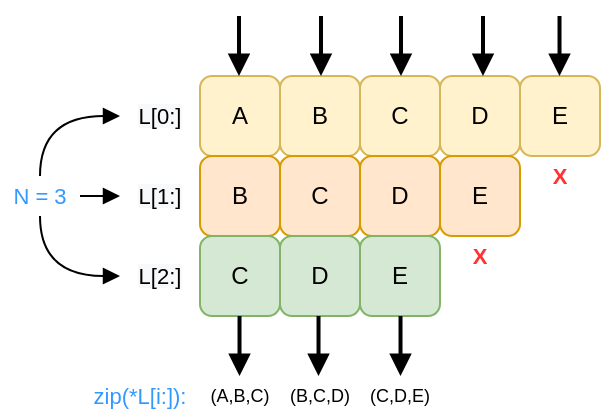 <mxfile version="14.3.1" type="device"><diagram id="AsMJYecyTvnDEq5ek6F_" name="Page-1"><mxGraphModel dx="788" dy="512" grid="1" gridSize="10" guides="1" tooltips="1" connect="1" arrows="1" fold="1" page="1" pageScale="1" pageWidth="850" pageHeight="1100" math="0" shadow="0"><root><mxCell id="0"/><mxCell id="1" parent="0"/><mxCell id="Rt0iTg3YiNNPuomOSWBv-2" value="A" style="rounded=1;whiteSpace=wrap;html=1;fillColor=#fff2cc;strokeColor=#d6b656;" vertex="1" parent="1"><mxGeometry x="160" y="200" width="40" height="40" as="geometry"/></mxCell><mxCell id="Rt0iTg3YiNNPuomOSWBv-3" value="B" style="rounded=1;whiteSpace=wrap;html=1;fillColor=#fff2cc;strokeColor=#d6b656;" vertex="1" parent="1"><mxGeometry x="200" y="200" width="40" height="40" as="geometry"/></mxCell><mxCell id="Rt0iTg3YiNNPuomOSWBv-4" value="C" style="rounded=1;whiteSpace=wrap;html=1;fillColor=#fff2cc;strokeColor=#d6b656;" vertex="1" parent="1"><mxGeometry x="240" y="200" width="40" height="40" as="geometry"/></mxCell><mxCell id="Rt0iTg3YiNNPuomOSWBv-5" value="D" style="rounded=1;whiteSpace=wrap;html=1;fillColor=#fff2cc;strokeColor=#d6b656;" vertex="1" parent="1"><mxGeometry x="280" y="200" width="40" height="40" as="geometry"/></mxCell><mxCell id="Rt0iTg3YiNNPuomOSWBv-6" value="E" style="rounded=1;whiteSpace=wrap;html=1;fillColor=#fff2cc;strokeColor=#d6b656;" vertex="1" parent="1"><mxGeometry x="320" y="200" width="40" height="40" as="geometry"/></mxCell><mxCell id="Rt0iTg3YiNNPuomOSWBv-9" value="B" style="rounded=1;whiteSpace=wrap;html=1;fillColor=#ffe6cc;strokeColor=#d79b00;" vertex="1" parent="1"><mxGeometry x="160" y="240" width="40" height="40" as="geometry"/></mxCell><mxCell id="Rt0iTg3YiNNPuomOSWBv-10" value="C" style="rounded=1;whiteSpace=wrap;html=1;fillColor=#ffe6cc;strokeColor=#d79b00;" vertex="1" parent="1"><mxGeometry x="200" y="240" width="40" height="40" as="geometry"/></mxCell><mxCell id="Rt0iTg3YiNNPuomOSWBv-11" value="D" style="rounded=1;whiteSpace=wrap;html=1;fillColor=#ffe6cc;strokeColor=#d79b00;" vertex="1" parent="1"><mxGeometry x="240" y="240" width="40" height="40" as="geometry"/></mxCell><mxCell id="Rt0iTg3YiNNPuomOSWBv-12" value="E" style="rounded=1;whiteSpace=wrap;html=1;fillColor=#ffe6cc;strokeColor=#d79b00;" vertex="1" parent="1"><mxGeometry x="280" y="240" width="40" height="40" as="geometry"/></mxCell><mxCell id="Rt0iTg3YiNNPuomOSWBv-13" value="C" style="rounded=1;whiteSpace=wrap;html=1;fillColor=#d5e8d4;strokeColor=#82b366;" vertex="1" parent="1"><mxGeometry x="160" y="280" width="40" height="40" as="geometry"/></mxCell><mxCell id="Rt0iTg3YiNNPuomOSWBv-14" value="D" style="rounded=1;whiteSpace=wrap;html=1;fillColor=#d5e8d4;strokeColor=#82b366;" vertex="1" parent="1"><mxGeometry x="200" y="280" width="40" height="40" as="geometry"/></mxCell><mxCell id="Rt0iTg3YiNNPuomOSWBv-15" value="E" style="rounded=1;whiteSpace=wrap;html=1;fillColor=#d5e8d4;strokeColor=#82b366;" vertex="1" parent="1"><mxGeometry x="240" y="280" width="40" height="40" as="geometry"/></mxCell><mxCell id="Rt0iTg3YiNNPuomOSWBv-17" value="" style="endArrow=block;html=1;strokeWidth=2;endFill=1;" edge="1" parent="1"><mxGeometry width="50" height="50" relative="1" as="geometry"><mxPoint x="179.5" y="170" as="sourcePoint"/><mxPoint x="179.5" y="200" as="targetPoint"/><Array as="points"><mxPoint x="179.5" y="180"/></Array></mxGeometry></mxCell><mxCell id="Rt0iTg3YiNNPuomOSWBv-20" value="" style="endArrow=block;html=1;strokeWidth=2;endFill=1;" edge="1" parent="1"><mxGeometry width="50" height="50" relative="1" as="geometry"><mxPoint x="179.76" y="320" as="sourcePoint"/><mxPoint x="179.76" y="350" as="targetPoint"/><Array as="points"><mxPoint x="179.76" y="330"/></Array></mxGeometry></mxCell><mxCell id="Rt0iTg3YiNNPuomOSWBv-23" value="" style="endArrow=block;html=1;strokeWidth=2;endFill=1;" edge="1" parent="1"><mxGeometry width="50" height="50" relative="1" as="geometry"><mxPoint x="220.5" y="170" as="sourcePoint"/><mxPoint x="220.5" y="200" as="targetPoint"/><Array as="points"><mxPoint x="220.5" y="180"/></Array></mxGeometry></mxCell><mxCell id="Rt0iTg3YiNNPuomOSWBv-24" value="" style="endArrow=block;html=1;strokeWidth=2;endFill=1;" edge="1" parent="1"><mxGeometry width="50" height="50" relative="1" as="geometry"><mxPoint x="260.5" y="170" as="sourcePoint"/><mxPoint x="260.5" y="200" as="targetPoint"/><Array as="points"><mxPoint x="260.5" y="180"/></Array></mxGeometry></mxCell><mxCell id="Rt0iTg3YiNNPuomOSWBv-25" value="" style="endArrow=block;html=1;strokeWidth=2;endFill=1;" edge="1" parent="1"><mxGeometry width="50" height="50" relative="1" as="geometry"><mxPoint x="301.5" y="170" as="sourcePoint"/><mxPoint x="301.5" y="200" as="targetPoint"/><Array as="points"><mxPoint x="301.5" y="180"/></Array></mxGeometry></mxCell><mxCell id="Rt0iTg3YiNNPuomOSWBv-26" value="" style="endArrow=block;html=1;strokeWidth=2;endFill=1;" edge="1" parent="1"><mxGeometry width="50" height="50" relative="1" as="geometry"><mxPoint x="339.76" y="170" as="sourcePoint"/><mxPoint x="339.76" y="200" as="targetPoint"/><Array as="points"><mxPoint x="339.76" y="180"/></Array></mxGeometry></mxCell><mxCell id="Rt0iTg3YiNNPuomOSWBv-27" value="" style="endArrow=block;html=1;strokeWidth=2;endFill=1;" edge="1" parent="1"><mxGeometry width="50" height="50" relative="1" as="geometry"><mxPoint x="219.26" y="320" as="sourcePoint"/><mxPoint x="219.26" y="350" as="targetPoint"/><Array as="points"><mxPoint x="219.26" y="330"/></Array></mxGeometry></mxCell><mxCell id="Rt0iTg3YiNNPuomOSWBv-28" value="" style="endArrow=block;html=1;strokeWidth=2;endFill=1;" edge="1" parent="1"><mxGeometry width="50" height="50" relative="1" as="geometry"><mxPoint x="260.26" y="320" as="sourcePoint"/><mxPoint x="260.26" y="350" as="targetPoint"/><Array as="points"><mxPoint x="260.26" y="330"/></Array></mxGeometry></mxCell><mxCell id="Rt0iTg3YiNNPuomOSWBv-30" value="(A,B,C)" style="text;html=1;strokeColor=none;fillColor=none;align=center;verticalAlign=middle;whiteSpace=wrap;rounded=0;fontSize=9;" vertex="1" parent="1"><mxGeometry x="160" y="350" width="40" height="20" as="geometry"/></mxCell><mxCell id="Rt0iTg3YiNNPuomOSWBv-32" value="(B,C,D)" style="text;html=1;strokeColor=none;fillColor=none;align=center;verticalAlign=middle;whiteSpace=wrap;rounded=0;fontSize=9;" vertex="1" parent="1"><mxGeometry x="200" y="350" width="40" height="20" as="geometry"/></mxCell><mxCell id="Rt0iTg3YiNNPuomOSWBv-33" value="(C,D,E)" style="text;html=1;strokeColor=none;fillColor=none;align=center;verticalAlign=middle;whiteSpace=wrap;rounded=0;fontSize=9;" vertex="1" parent="1"><mxGeometry x="240" y="350" width="40" height="20" as="geometry"/></mxCell><mxCell id="Rt0iTg3YiNNPuomOSWBv-34" value="X" style="text;html=1;strokeColor=none;fillColor=none;align=center;verticalAlign=middle;whiteSpace=wrap;rounded=0;fontSize=11;fontStyle=1;fontColor=#FF3333;" vertex="1" parent="1"><mxGeometry x="280" y="280" width="40" height="20" as="geometry"/></mxCell><mxCell id="Rt0iTg3YiNNPuomOSWBv-36" value="X" style="text;html=1;strokeColor=none;fillColor=none;align=center;verticalAlign=middle;whiteSpace=wrap;rounded=0;fontSize=11;fontStyle=1;fontColor=#FF3333;" vertex="1" parent="1"><mxGeometry x="320" y="240" width="40" height="20" as="geometry"/></mxCell><mxCell id="Rt0iTg3YiNNPuomOSWBv-37" value="&lt;span style=&quot;color: rgb(0, 0, 0); font-family: helvetica; font-size: 11px; font-style: normal; font-weight: 400; letter-spacing: normal; text-align: center; text-indent: 0px; text-transform: none; word-spacing: 0px; background-color: rgb(248, 249, 250); display: inline; float: none;&quot;&gt;L[0:]&lt;/span&gt;" style="text;html=1;strokeColor=none;fillColor=none;align=center;verticalAlign=middle;whiteSpace=wrap;rounded=0;fontSize=11;" vertex="1" parent="1"><mxGeometry x="120" y="210" width="40" height="20" as="geometry"/></mxCell><mxCell id="Rt0iTg3YiNNPuomOSWBv-39" value="&lt;span style=&quot;color: rgb(0, 0, 0); font-family: helvetica; font-size: 11px; font-style: normal; font-weight: 400; letter-spacing: normal; text-align: center; text-indent: 0px; text-transform: none; word-spacing: 0px; background-color: rgb(248, 249, 250); display: inline; float: none;&quot;&gt;L[1:]&lt;/span&gt;" style="text;html=1;strokeColor=none;fillColor=none;align=center;verticalAlign=middle;whiteSpace=wrap;rounded=0;fontSize=11;" vertex="1" parent="1"><mxGeometry x="120" y="250" width="40" height="20" as="geometry"/></mxCell><mxCell id="Rt0iTg3YiNNPuomOSWBv-40" value="&lt;span style=&quot;color: rgb(0, 0, 0); font-family: helvetica; font-size: 11px; font-style: normal; font-weight: 400; letter-spacing: normal; text-align: center; text-indent: 0px; text-transform: none; word-spacing: 0px; background-color: rgb(248, 249, 250); display: inline; float: none;&quot;&gt;L[2:]&lt;/span&gt;" style="text;html=1;strokeColor=none;fillColor=none;align=center;verticalAlign=middle;whiteSpace=wrap;rounded=0;fontSize=11;" vertex="1" parent="1"><mxGeometry x="120" y="290" width="40" height="20" as="geometry"/></mxCell><mxCell id="Rt0iTg3YiNNPuomOSWBv-43" style="edgeStyle=orthogonalEdgeStyle;curved=1;rounded=0;orthogonalLoop=1;jettySize=auto;html=1;exitX=0.5;exitY=0;exitDx=0;exitDy=0;entryX=0;entryY=0.5;entryDx=0;entryDy=0;endArrow=block;endFill=1;strokeWidth=1;fontSize=11;fontColor=#FF3333;" edge="1" parent="1" source="Rt0iTg3YiNNPuomOSWBv-41" target="Rt0iTg3YiNNPuomOSWBv-37"><mxGeometry relative="1" as="geometry"/></mxCell><mxCell id="Rt0iTg3YiNNPuomOSWBv-44" style="edgeStyle=orthogonalEdgeStyle;curved=1;rounded=0;orthogonalLoop=1;jettySize=auto;html=1;exitX=0.5;exitY=1;exitDx=0;exitDy=0;entryX=0;entryY=0.5;entryDx=0;entryDy=0;endArrow=block;endFill=1;strokeWidth=1;fontSize=11;fontColor=#FF3333;" edge="1" parent="1" source="Rt0iTg3YiNNPuomOSWBv-41" target="Rt0iTg3YiNNPuomOSWBv-40"><mxGeometry relative="1" as="geometry"/></mxCell><mxCell id="Rt0iTg3YiNNPuomOSWBv-46" style="edgeStyle=none;rounded=0;orthogonalLoop=1;jettySize=auto;html=1;exitX=1;exitY=0.5;exitDx=0;exitDy=0;endArrow=block;endFill=1;strokeWidth=1;fontSize=11;fontColor=#FF3333;" edge="1" parent="1" source="Rt0iTg3YiNNPuomOSWBv-41" target="Rt0iTg3YiNNPuomOSWBv-39"><mxGeometry relative="1" as="geometry"/></mxCell><mxCell id="Rt0iTg3YiNNPuomOSWBv-41" value="&lt;font&gt;N = 3&lt;/font&gt;" style="text;html=1;strokeColor=none;fillColor=none;align=center;verticalAlign=middle;whiteSpace=wrap;rounded=0;fontSize=11;fontColor=#3399FF;" vertex="1" parent="1"><mxGeometry x="60" y="250" width="40" height="20" as="geometry"/></mxCell><mxCell id="Rt0iTg3YiNNPuomOSWBv-47" value="zip(*L[i:]):" style="text;html=1;strokeColor=none;fillColor=none;align=center;verticalAlign=middle;whiteSpace=wrap;rounded=0;fontSize=11;fontColor=#3399FF;" vertex="1" parent="1"><mxGeometry x="110" y="350" width="40" height="20" as="geometry"/></mxCell></root></mxGraphModel></diagram></mxfile>